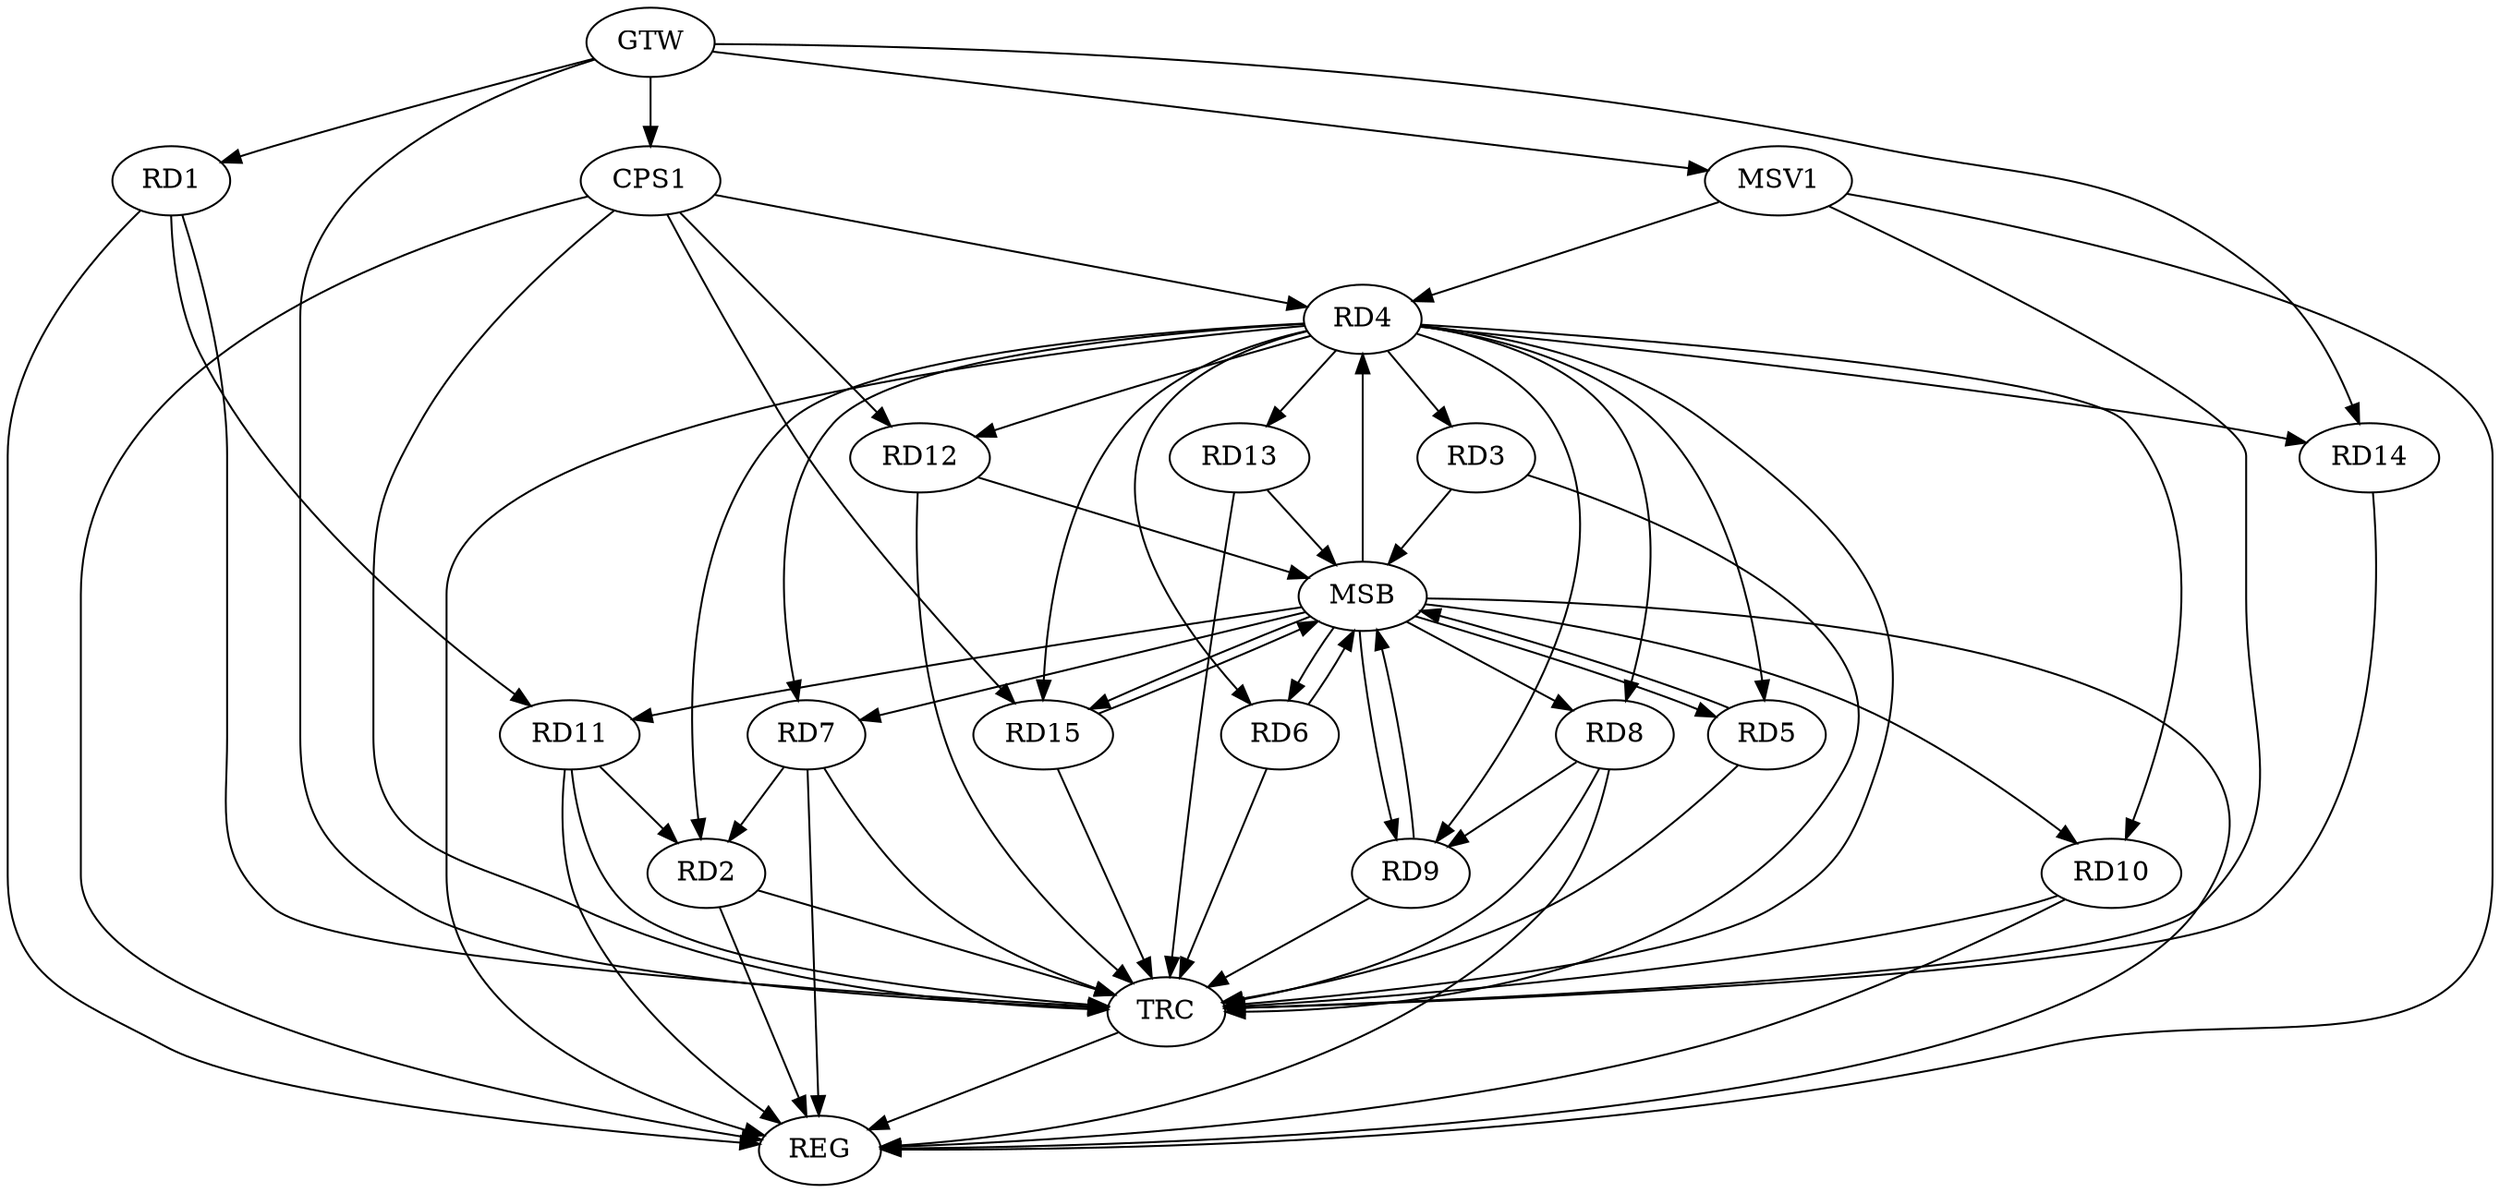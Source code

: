 strict digraph G {
  RD1 [ label="RD1" ];
  RD2 [ label="RD2" ];
  RD3 [ label="RD3" ];
  RD4 [ label="RD4" ];
  RD5 [ label="RD5" ];
  RD6 [ label="RD6" ];
  RD7 [ label="RD7" ];
  RD8 [ label="RD8" ];
  RD9 [ label="RD9" ];
  RD10 [ label="RD10" ];
  RD11 [ label="RD11" ];
  RD12 [ label="RD12" ];
  RD13 [ label="RD13" ];
  RD14 [ label="RD14" ];
  RD15 [ label="RD15" ];
  CPS1 [ label="CPS1" ];
  GTW [ label="GTW" ];
  REG [ label="REG" ];
  MSB [ label="MSB" ];
  TRC [ label="TRC" ];
  MSV1 [ label="MSV1" ];
  RD1 -> RD11;
  RD4 -> RD2;
  RD7 -> RD2;
  RD11 -> RD2;
  RD4 -> RD9;
  RD4 -> RD13;
  RD8 -> RD9;
  CPS1 -> RD4;
  CPS1 -> RD12;
  CPS1 -> RD15;
  GTW -> RD1;
  GTW -> RD14;
  GTW -> CPS1;
  RD1 -> REG;
  RD2 -> REG;
  RD4 -> REG;
  RD7 -> REG;
  RD8 -> REG;
  RD10 -> REG;
  RD11 -> REG;
  CPS1 -> REG;
  RD3 -> MSB;
  MSB -> RD11;
  MSB -> REG;
  RD5 -> MSB;
  MSB -> RD4;
  MSB -> RD6;
  MSB -> RD9;
  RD6 -> MSB;
  MSB -> RD15;
  RD9 -> MSB;
  MSB -> RD5;
  MSB -> RD8;
  RD12 -> MSB;
  MSB -> RD10;
  RD13 -> MSB;
  MSB -> RD7;
  RD15 -> MSB;
  RD1 -> TRC;
  RD2 -> TRC;
  RD3 -> TRC;
  RD4 -> TRC;
  RD5 -> TRC;
  RD6 -> TRC;
  RD7 -> TRC;
  RD8 -> TRC;
  RD9 -> TRC;
  RD10 -> TRC;
  RD11 -> TRC;
  RD12 -> TRC;
  RD13 -> TRC;
  RD14 -> TRC;
  RD15 -> TRC;
  CPS1 -> TRC;
  GTW -> TRC;
  TRC -> REG;
  RD4 -> RD14;
  RD4 -> RD3;
  RD4 -> RD10;
  RD4 -> RD8;
  RD4 -> RD5;
  RD4 -> RD7;
  RD4 -> RD12;
  RD4 -> RD6;
  RD4 -> RD15;
  MSV1 -> RD4;
  GTW -> MSV1;
  MSV1 -> REG;
  MSV1 -> TRC;
}
